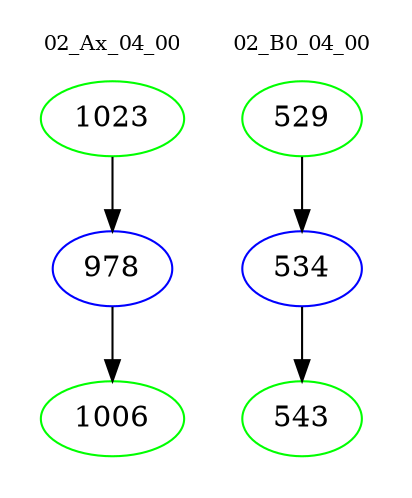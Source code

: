 digraph{
subgraph cluster_0 {
color = white
label = "02_Ax_04_00";
fontsize=10;
T0_1023 [label="1023", color="green"]
T0_1023 -> T0_978 [color="black"]
T0_978 [label="978", color="blue"]
T0_978 -> T0_1006 [color="black"]
T0_1006 [label="1006", color="green"]
}
subgraph cluster_1 {
color = white
label = "02_B0_04_00";
fontsize=10;
T1_529 [label="529", color="green"]
T1_529 -> T1_534 [color="black"]
T1_534 [label="534", color="blue"]
T1_534 -> T1_543 [color="black"]
T1_543 [label="543", color="green"]
}
}
